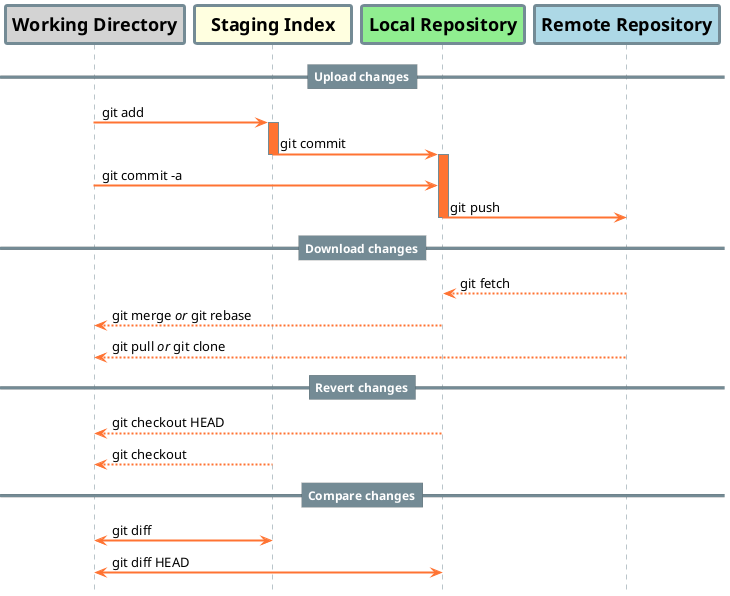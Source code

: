 @startuml
    hide footbox
    skinparam Shadowing false
    skinparam sequence {
        DividerBorderThickness		0
        DividerBackgroundColor		#748b95
        DividerFontSize				12
        DividerFontColor			#White
        LifeLineBorderThickness		1
        LifeLineBorderColor			#748b95
        LifeLineBackgroundColor		#ff7332
        ParticipantBorderThickness	3
        ParticipantBorderColor		#748b95
        ParticipantFontSize			18
        ParticipantFontStyle		Bold
        ArrowColor					#ff7332
        ArrowThickness				2
    }
    participant "Working Directory" #LightGrey
    participant "  Staging Index  " #LightYellow
    participant "Local Repository" #LightGreen
    participant "Remote Repository" #LightBlue

    ==Upload changes==
    "Working Directory" -> "  Staging Index  " : git add
    activate "  Staging Index  "
    "  Staging Index  " -> "Local Repository" : git commit
    deactivate "  Staging Index  "
    activate "Local Repository"
    "Working Directory" -> "Local Repository" : git commit -a
    "Local Repository" -> "Remote Repository" : git push
    deactivate "Local Repository"

    ==Download changes==
    "Local Repository" <-- "Remote Repository" : git fetch
    "Working Directory" <-- "Local Repository" : git merge //or// git rebase
    "Working Directory" <-- "Remote Repository" : git pull //or// git clone

    ==Revert changes==
    "Working Directory" <-- "Local Repository" : git checkout HEAD
    "Working Directory" <-- "  Staging Index  " : git checkout

    ==Compare changes==
    "Working Directory" <-> "  Staging Index  " : git diff
    "Working Directory" <-> "Local Repository" : git diff HEAD
@enduml